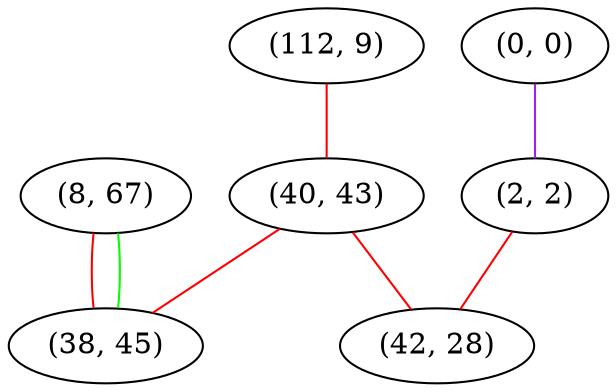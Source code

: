 graph "" {
"(8, 67)";
"(0, 0)";
"(112, 9)";
"(40, 43)";
"(38, 45)";
"(2, 2)";
"(42, 28)";
"(8, 67)" -- "(38, 45)"  [color=red, key=0, weight=1];
"(8, 67)" -- "(38, 45)"  [color=green, key=1, weight=2];
"(0, 0)" -- "(2, 2)"  [color=purple, key=0, weight=4];
"(112, 9)" -- "(40, 43)"  [color=red, key=0, weight=1];
"(40, 43)" -- "(42, 28)"  [color=red, key=0, weight=1];
"(40, 43)" -- "(38, 45)"  [color=red, key=0, weight=1];
"(2, 2)" -- "(42, 28)"  [color=red, key=0, weight=1];
}

